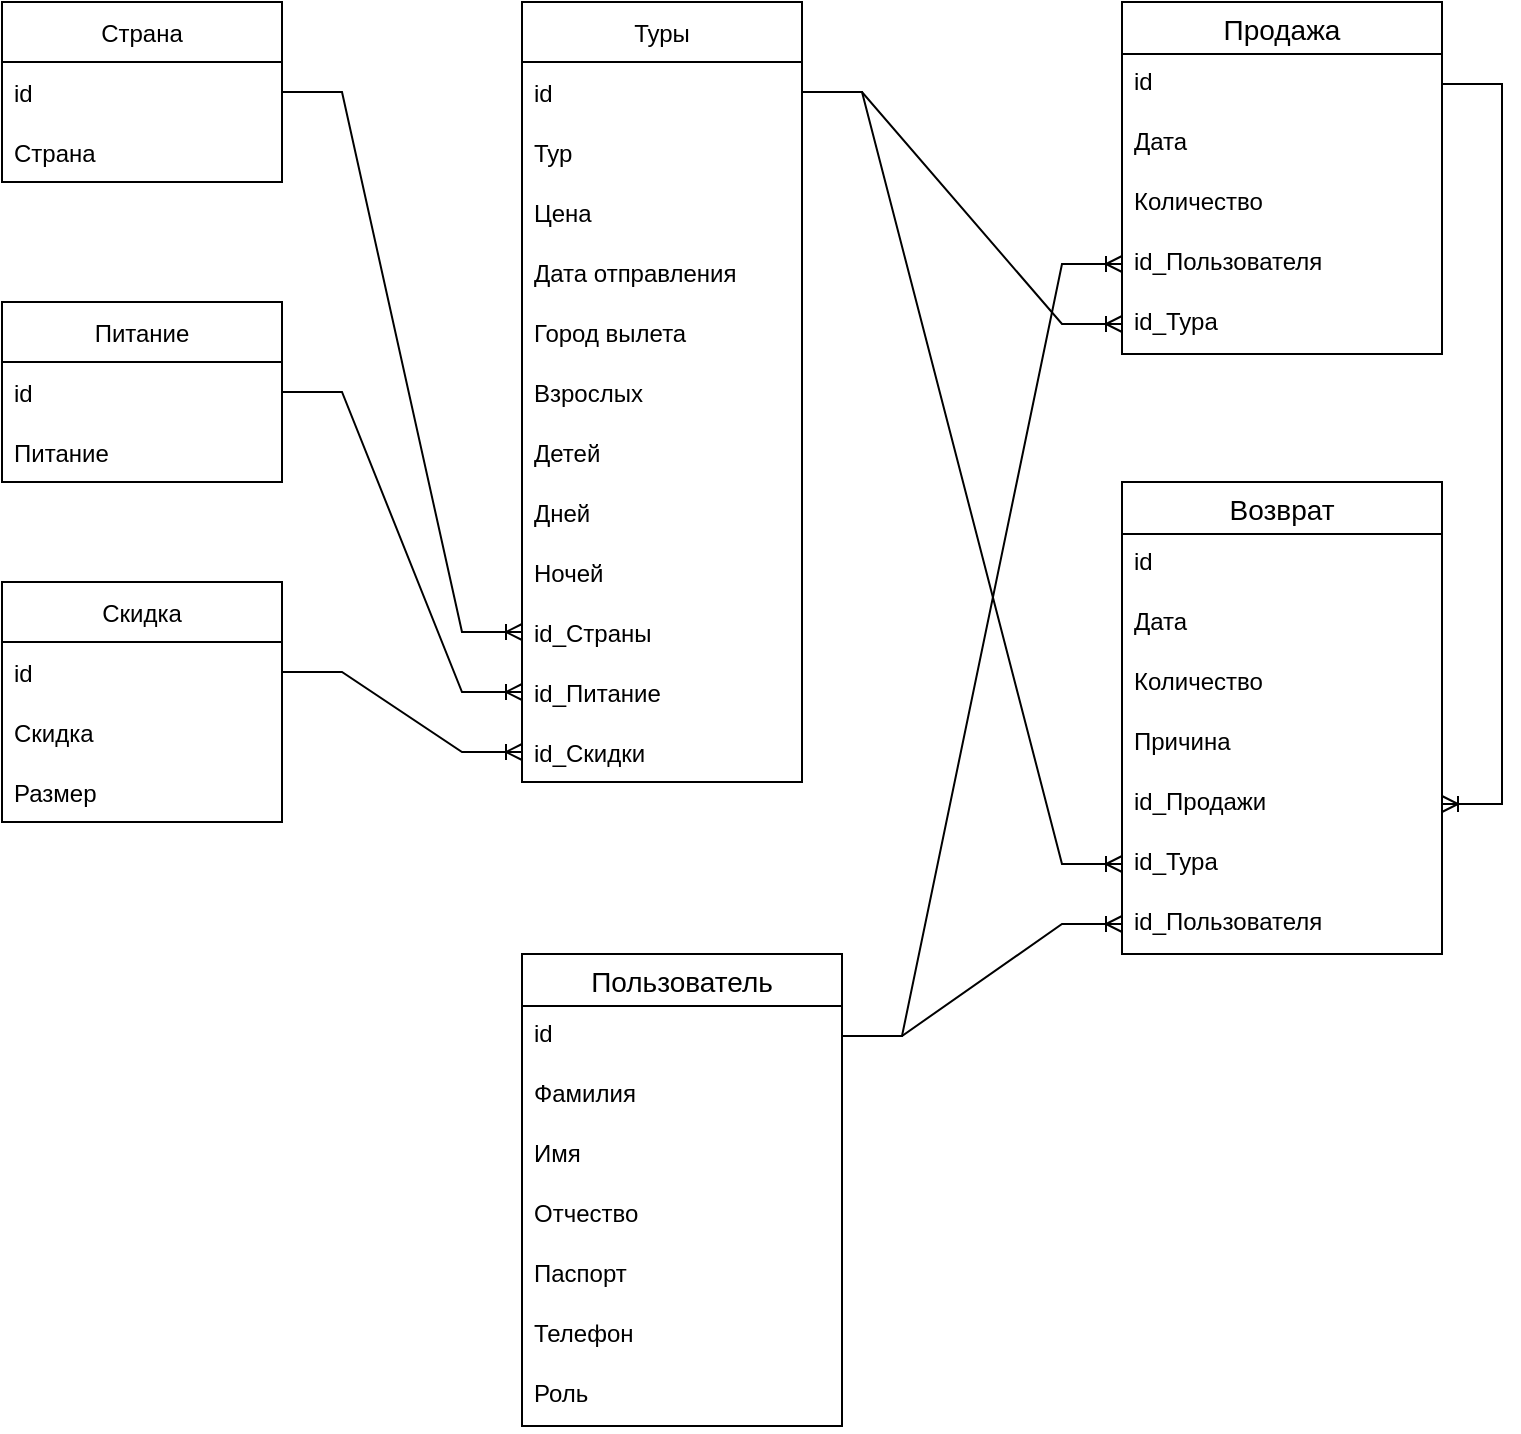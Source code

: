 <mxfile>
    <diagram id="C5RBs43oDa-KdzZeNtuy" name="Page-1">
        <mxGraphModel dx="897" dy="660" grid="0" gridSize="10" guides="1" tooltips="1" connect="1" arrows="1" fold="1" page="0" pageScale="1" pageWidth="827" pageHeight="1169" background="none" math="0" shadow="0">
            <root>
                <mxCell id="WIyWlLk6GJQsqaUBKTNV-0"/>
                <mxCell id="WIyWlLk6GJQsqaUBKTNV-1" parent="WIyWlLk6GJQsqaUBKTNV-0"/>
                <mxCell id="uEGZvK5YRfsA6vm7p8ls-0" value="Туры" style="swimlane;fontStyle=0;childLayout=stackLayout;horizontal=1;startSize=30;horizontalStack=0;resizeParent=1;resizeParentMax=0;resizeLast=0;collapsible=1;marginBottom=0;" parent="WIyWlLk6GJQsqaUBKTNV-1" vertex="1">
                    <mxGeometry x="290" y="70" width="140" height="390" as="geometry">
                        <mxRectangle x="290" y="70" width="60" height="30" as="alternateBounds"/>
                    </mxGeometry>
                </mxCell>
                <mxCell id="uEGZvK5YRfsA6vm7p8ls-1" value="id" style="text;strokeColor=none;fillColor=none;align=left;verticalAlign=middle;spacingLeft=4;spacingRight=4;overflow=hidden;points=[[0,0.5],[1,0.5]];portConstraint=eastwest;rotatable=0;" parent="uEGZvK5YRfsA6vm7p8ls-0" vertex="1">
                    <mxGeometry y="30" width="140" height="30" as="geometry"/>
                </mxCell>
                <mxCell id="uEGZvK5YRfsA6vm7p8ls-2" value="Тур" style="text;strokeColor=none;fillColor=none;align=left;verticalAlign=middle;spacingLeft=4;spacingRight=4;overflow=hidden;points=[[0,0.5],[1,0.5]];portConstraint=eastwest;rotatable=0;" parent="uEGZvK5YRfsA6vm7p8ls-0" vertex="1">
                    <mxGeometry y="60" width="140" height="30" as="geometry"/>
                </mxCell>
                <mxCell id="uEGZvK5YRfsA6vm7p8ls-3" value="Цена" style="text;strokeColor=none;fillColor=none;align=left;verticalAlign=middle;spacingLeft=4;spacingRight=4;overflow=hidden;points=[[0,0.5],[1,0.5]];portConstraint=eastwest;rotatable=0;" parent="uEGZvK5YRfsA6vm7p8ls-0" vertex="1">
                    <mxGeometry y="90" width="140" height="30" as="geometry"/>
                </mxCell>
                <mxCell id="uEGZvK5YRfsA6vm7p8ls-5" value="Дата отправления" style="text;strokeColor=none;fillColor=none;align=left;verticalAlign=middle;spacingLeft=4;spacingRight=4;overflow=hidden;points=[[0,0.5],[1,0.5]];portConstraint=eastwest;rotatable=0;" parent="uEGZvK5YRfsA6vm7p8ls-0" vertex="1">
                    <mxGeometry y="120" width="140" height="30" as="geometry"/>
                </mxCell>
                <mxCell id="uEGZvK5YRfsA6vm7p8ls-6" value="Город вылета" style="text;strokeColor=none;fillColor=none;align=left;verticalAlign=middle;spacingLeft=4;spacingRight=4;overflow=hidden;points=[[0,0.5],[1,0.5]];portConstraint=eastwest;rotatable=0;" parent="uEGZvK5YRfsA6vm7p8ls-0" vertex="1">
                    <mxGeometry y="150" width="140" height="30" as="geometry"/>
                </mxCell>
                <mxCell id="uEGZvK5YRfsA6vm7p8ls-7" value="Взрослых" style="text;strokeColor=none;fillColor=none;align=left;verticalAlign=middle;spacingLeft=4;spacingRight=4;overflow=hidden;points=[[0,0.5],[1,0.5]];portConstraint=eastwest;rotatable=0;" parent="uEGZvK5YRfsA6vm7p8ls-0" vertex="1">
                    <mxGeometry y="180" width="140" height="30" as="geometry"/>
                </mxCell>
                <mxCell id="uEGZvK5YRfsA6vm7p8ls-8" value="Детей" style="text;strokeColor=none;fillColor=none;align=left;verticalAlign=middle;spacingLeft=4;spacingRight=4;overflow=hidden;points=[[0,0.5],[1,0.5]];portConstraint=eastwest;rotatable=0;" parent="uEGZvK5YRfsA6vm7p8ls-0" vertex="1">
                    <mxGeometry y="210" width="140" height="30" as="geometry"/>
                </mxCell>
                <mxCell id="uEGZvK5YRfsA6vm7p8ls-13" value="Дней" style="text;strokeColor=none;fillColor=none;align=left;verticalAlign=middle;spacingLeft=4;spacingRight=4;overflow=hidden;points=[[0,0.5],[1,0.5]];portConstraint=eastwest;rotatable=0;" parent="uEGZvK5YRfsA6vm7p8ls-0" vertex="1">
                    <mxGeometry y="240" width="140" height="30" as="geometry"/>
                </mxCell>
                <mxCell id="uEGZvK5YRfsA6vm7p8ls-12" value="Ночей" style="text;strokeColor=none;fillColor=none;align=left;verticalAlign=middle;spacingLeft=4;spacingRight=4;overflow=hidden;points=[[0,0.5],[1,0.5]];portConstraint=eastwest;rotatable=0;" parent="uEGZvK5YRfsA6vm7p8ls-0" vertex="1">
                    <mxGeometry y="270" width="140" height="30" as="geometry"/>
                </mxCell>
                <mxCell id="uEGZvK5YRfsA6vm7p8ls-11" value="id_Страны" style="text;strokeColor=none;fillColor=none;align=left;verticalAlign=middle;spacingLeft=4;spacingRight=4;overflow=hidden;points=[[0,0.5],[1,0.5]];portConstraint=eastwest;rotatable=0;" parent="uEGZvK5YRfsA6vm7p8ls-0" vertex="1">
                    <mxGeometry y="300" width="140" height="30" as="geometry"/>
                </mxCell>
                <mxCell id="uEGZvK5YRfsA6vm7p8ls-10" value="id_Питание" style="text;strokeColor=none;fillColor=none;align=left;verticalAlign=middle;spacingLeft=4;spacingRight=4;overflow=hidden;points=[[0,0.5],[1,0.5]];portConstraint=eastwest;rotatable=0;" parent="uEGZvK5YRfsA6vm7p8ls-0" vertex="1">
                    <mxGeometry y="330" width="140" height="30" as="geometry"/>
                </mxCell>
                <mxCell id="uEGZvK5YRfsA6vm7p8ls-9" value="id_Скидки" style="text;strokeColor=none;fillColor=none;align=left;verticalAlign=middle;spacingLeft=4;spacingRight=4;overflow=hidden;points=[[0,0.5],[1,0.5]];portConstraint=eastwest;rotatable=0;" parent="uEGZvK5YRfsA6vm7p8ls-0" vertex="1">
                    <mxGeometry y="360" width="140" height="30" as="geometry"/>
                </mxCell>
                <mxCell id="uEGZvK5YRfsA6vm7p8ls-15" value="Страна" style="swimlane;fontStyle=0;childLayout=stackLayout;horizontal=1;startSize=30;horizontalStack=0;resizeParent=1;resizeParentMax=0;resizeLast=0;collapsible=1;marginBottom=0;" parent="WIyWlLk6GJQsqaUBKTNV-1" vertex="1">
                    <mxGeometry x="30" y="70" width="140" height="90" as="geometry"/>
                </mxCell>
                <mxCell id="uEGZvK5YRfsA6vm7p8ls-16" value="id" style="text;strokeColor=none;fillColor=none;align=left;verticalAlign=middle;spacingLeft=4;spacingRight=4;overflow=hidden;points=[[0,0.5],[1,0.5]];portConstraint=eastwest;rotatable=0;" parent="uEGZvK5YRfsA6vm7p8ls-15" vertex="1">
                    <mxGeometry y="30" width="140" height="30" as="geometry"/>
                </mxCell>
                <mxCell id="uEGZvK5YRfsA6vm7p8ls-17" value="Страна" style="text;strokeColor=none;fillColor=none;align=left;verticalAlign=middle;spacingLeft=4;spacingRight=4;overflow=hidden;points=[[0,0.5],[1,0.5]];portConstraint=eastwest;rotatable=0;" parent="uEGZvK5YRfsA6vm7p8ls-15" vertex="1">
                    <mxGeometry y="60" width="140" height="30" as="geometry"/>
                </mxCell>
                <mxCell id="uEGZvK5YRfsA6vm7p8ls-19" value="Питание" style="swimlane;fontStyle=0;childLayout=stackLayout;horizontal=1;startSize=30;horizontalStack=0;resizeParent=1;resizeParentMax=0;resizeLast=0;collapsible=1;marginBottom=0;" parent="WIyWlLk6GJQsqaUBKTNV-1" vertex="1">
                    <mxGeometry x="30" y="220" width="140" height="90" as="geometry"/>
                </mxCell>
                <mxCell id="uEGZvK5YRfsA6vm7p8ls-20" value="id" style="text;strokeColor=none;fillColor=none;align=left;verticalAlign=middle;spacingLeft=4;spacingRight=4;overflow=hidden;points=[[0,0.5],[1,0.5]];portConstraint=eastwest;rotatable=0;" parent="uEGZvK5YRfsA6vm7p8ls-19" vertex="1">
                    <mxGeometry y="30" width="140" height="30" as="geometry"/>
                </mxCell>
                <mxCell id="uEGZvK5YRfsA6vm7p8ls-21" value="Питание" style="text;strokeColor=none;fillColor=none;align=left;verticalAlign=middle;spacingLeft=4;spacingRight=4;overflow=hidden;points=[[0,0.5],[1,0.5]];portConstraint=eastwest;rotatable=0;" parent="uEGZvK5YRfsA6vm7p8ls-19" vertex="1">
                    <mxGeometry y="60" width="140" height="30" as="geometry"/>
                </mxCell>
                <mxCell id="uEGZvK5YRfsA6vm7p8ls-23" value="Скидка" style="swimlane;fontStyle=0;childLayout=stackLayout;horizontal=1;startSize=30;horizontalStack=0;resizeParent=1;resizeParentMax=0;resizeLast=0;collapsible=1;marginBottom=0;" parent="WIyWlLk6GJQsqaUBKTNV-1" vertex="1">
                    <mxGeometry x="30" y="360" width="140" height="120" as="geometry"/>
                </mxCell>
                <mxCell id="uEGZvK5YRfsA6vm7p8ls-24" value="id" style="text;strokeColor=none;fillColor=none;align=left;verticalAlign=middle;spacingLeft=4;spacingRight=4;overflow=hidden;points=[[0,0.5],[1,0.5]];portConstraint=eastwest;rotatable=0;" parent="uEGZvK5YRfsA6vm7p8ls-23" vertex="1">
                    <mxGeometry y="30" width="140" height="30" as="geometry"/>
                </mxCell>
                <mxCell id="uEGZvK5YRfsA6vm7p8ls-25" value="Скидка" style="text;strokeColor=none;fillColor=none;align=left;verticalAlign=middle;spacingLeft=4;spacingRight=4;overflow=hidden;points=[[0,0.5],[1,0.5]];portConstraint=eastwest;rotatable=0;" parent="uEGZvK5YRfsA6vm7p8ls-23" vertex="1">
                    <mxGeometry y="60" width="140" height="30" as="geometry"/>
                </mxCell>
                <mxCell id="uEGZvK5YRfsA6vm7p8ls-27" value="Размер" style="text;strokeColor=none;fillColor=none;align=left;verticalAlign=middle;spacingLeft=4;spacingRight=4;overflow=hidden;points=[[0,0.5],[1,0.5]];portConstraint=eastwest;rotatable=0;" parent="uEGZvK5YRfsA6vm7p8ls-23" vertex="1">
                    <mxGeometry y="90" width="140" height="30" as="geometry"/>
                </mxCell>
                <mxCell id="uEGZvK5YRfsA6vm7p8ls-29" value="" style="edgeStyle=entityRelationEdgeStyle;fontSize=12;html=1;endArrow=ERoneToMany;rounded=0;exitX=1;exitY=0.5;exitDx=0;exitDy=0;entryX=0;entryY=0.5;entryDx=0;entryDy=0;" parent="WIyWlLk6GJQsqaUBKTNV-1" source="uEGZvK5YRfsA6vm7p8ls-16" target="uEGZvK5YRfsA6vm7p8ls-11" edge="1">
                    <mxGeometry width="100" height="100" relative="1" as="geometry">
                        <mxPoint x="180" y="220" as="sourcePoint"/>
                        <mxPoint x="280" y="120" as="targetPoint"/>
                    </mxGeometry>
                </mxCell>
                <mxCell id="uEGZvK5YRfsA6vm7p8ls-32" value="Продажа" style="swimlane;fontStyle=0;childLayout=stackLayout;horizontal=1;startSize=26;horizontalStack=0;resizeParent=1;resizeParentMax=0;resizeLast=0;collapsible=1;marginBottom=0;align=center;fontSize=14;" parent="WIyWlLk6GJQsqaUBKTNV-1" vertex="1">
                    <mxGeometry x="590" y="70" width="160" height="176" as="geometry"/>
                </mxCell>
                <mxCell id="uEGZvK5YRfsA6vm7p8ls-33" value="id" style="text;strokeColor=none;fillColor=none;spacingLeft=4;spacingRight=4;overflow=hidden;rotatable=0;points=[[0,0.5],[1,0.5]];portConstraint=eastwest;fontSize=12;" parent="uEGZvK5YRfsA6vm7p8ls-32" vertex="1">
                    <mxGeometry y="26" width="160" height="30" as="geometry"/>
                </mxCell>
                <mxCell id="uEGZvK5YRfsA6vm7p8ls-34" value="Дата" style="text;strokeColor=none;fillColor=none;spacingLeft=4;spacingRight=4;overflow=hidden;rotatable=0;points=[[0,0.5],[1,0.5]];portConstraint=eastwest;fontSize=12;" parent="uEGZvK5YRfsA6vm7p8ls-32" vertex="1">
                    <mxGeometry y="56" width="160" height="30" as="geometry"/>
                </mxCell>
                <mxCell id="uEGZvK5YRfsA6vm7p8ls-35" value="Количество" style="text;strokeColor=none;fillColor=none;spacingLeft=4;spacingRight=4;overflow=hidden;rotatable=0;points=[[0,0.5],[1,0.5]];portConstraint=eastwest;fontSize=12;" parent="uEGZvK5YRfsA6vm7p8ls-32" vertex="1">
                    <mxGeometry y="86" width="160" height="30" as="geometry"/>
                </mxCell>
                <mxCell id="uEGZvK5YRfsA6vm7p8ls-40" value="id_Пользователя" style="text;strokeColor=none;fillColor=none;spacingLeft=4;spacingRight=4;overflow=hidden;rotatable=0;points=[[0,0.5],[1,0.5]];portConstraint=eastwest;fontSize=12;" parent="uEGZvK5YRfsA6vm7p8ls-32" vertex="1">
                    <mxGeometry y="116" width="160" height="30" as="geometry"/>
                </mxCell>
                <mxCell id="uEGZvK5YRfsA6vm7p8ls-41" value="id_Тура" style="text;strokeColor=none;fillColor=none;spacingLeft=4;spacingRight=4;overflow=hidden;rotatable=0;points=[[0,0.5],[1,0.5]];portConstraint=eastwest;fontSize=12;" parent="uEGZvK5YRfsA6vm7p8ls-32" vertex="1">
                    <mxGeometry y="146" width="160" height="30" as="geometry"/>
                </mxCell>
                <mxCell id="uEGZvK5YRfsA6vm7p8ls-36" value="Возврат" style="swimlane;fontStyle=0;childLayout=stackLayout;horizontal=1;startSize=26;horizontalStack=0;resizeParent=1;resizeParentMax=0;resizeLast=0;collapsible=1;marginBottom=0;align=center;fontSize=14;" parent="WIyWlLk6GJQsqaUBKTNV-1" vertex="1">
                    <mxGeometry x="590" y="310" width="160" height="236" as="geometry"/>
                </mxCell>
                <mxCell id="uEGZvK5YRfsA6vm7p8ls-37" value="id" style="text;strokeColor=none;fillColor=none;spacingLeft=4;spacingRight=4;overflow=hidden;rotatable=0;points=[[0,0.5],[1,0.5]];portConstraint=eastwest;fontSize=12;" parent="uEGZvK5YRfsA6vm7p8ls-36" vertex="1">
                    <mxGeometry y="26" width="160" height="30" as="geometry"/>
                </mxCell>
                <mxCell id="uEGZvK5YRfsA6vm7p8ls-38" value="Дата" style="text;strokeColor=none;fillColor=none;spacingLeft=4;spacingRight=4;overflow=hidden;rotatable=0;points=[[0,0.5],[1,0.5]];portConstraint=eastwest;fontSize=12;" parent="uEGZvK5YRfsA6vm7p8ls-36" vertex="1">
                    <mxGeometry y="56" width="160" height="30" as="geometry"/>
                </mxCell>
                <mxCell id="uEGZvK5YRfsA6vm7p8ls-39" value="Количество" style="text;strokeColor=none;fillColor=none;spacingLeft=4;spacingRight=4;overflow=hidden;rotatable=0;points=[[0,0.5],[1,0.5]];portConstraint=eastwest;fontSize=12;" parent="uEGZvK5YRfsA6vm7p8ls-36" vertex="1">
                    <mxGeometry y="86" width="160" height="30" as="geometry"/>
                </mxCell>
                <mxCell id="uEGZvK5YRfsA6vm7p8ls-42" value="Причина" style="text;strokeColor=none;fillColor=none;spacingLeft=4;spacingRight=4;overflow=hidden;rotatable=0;points=[[0,0.5],[1,0.5]];portConstraint=eastwest;fontSize=12;" parent="uEGZvK5YRfsA6vm7p8ls-36" vertex="1">
                    <mxGeometry y="116" width="160" height="30" as="geometry"/>
                </mxCell>
                <mxCell id="uEGZvK5YRfsA6vm7p8ls-43" value="id_Продажи" style="text;strokeColor=none;fillColor=none;spacingLeft=4;spacingRight=4;overflow=hidden;rotatable=0;points=[[0,0.5],[1,0.5]];portConstraint=eastwest;fontSize=12;" parent="uEGZvK5YRfsA6vm7p8ls-36" vertex="1">
                    <mxGeometry y="146" width="160" height="30" as="geometry"/>
                </mxCell>
                <mxCell id="uEGZvK5YRfsA6vm7p8ls-44" value="id_Тура" style="text;strokeColor=none;fillColor=none;spacingLeft=4;spacingRight=4;overflow=hidden;rotatable=0;points=[[0,0.5],[1,0.5]];portConstraint=eastwest;fontSize=12;" parent="uEGZvK5YRfsA6vm7p8ls-36" vertex="1">
                    <mxGeometry y="176" width="160" height="30" as="geometry"/>
                </mxCell>
                <mxCell id="uEGZvK5YRfsA6vm7p8ls-45" value="id_Пользователя" style="text;strokeColor=none;fillColor=none;spacingLeft=4;spacingRight=4;overflow=hidden;rotatable=0;points=[[0,0.5],[1,0.5]];portConstraint=eastwest;fontSize=12;" parent="uEGZvK5YRfsA6vm7p8ls-36" vertex="1">
                    <mxGeometry y="206" width="160" height="30" as="geometry"/>
                </mxCell>
                <mxCell id="uEGZvK5YRfsA6vm7p8ls-46" value="Пользователь" style="swimlane;fontStyle=0;childLayout=stackLayout;horizontal=1;startSize=26;horizontalStack=0;resizeParent=1;resizeParentMax=0;resizeLast=0;collapsible=1;marginBottom=0;align=center;fontSize=14;" parent="WIyWlLk6GJQsqaUBKTNV-1" vertex="1">
                    <mxGeometry x="290" y="546" width="160" height="236" as="geometry"/>
                </mxCell>
                <mxCell id="uEGZvK5YRfsA6vm7p8ls-47" value="id" style="text;strokeColor=none;fillColor=none;spacingLeft=4;spacingRight=4;overflow=hidden;rotatable=0;points=[[0,0.5],[1,0.5]];portConstraint=eastwest;fontSize=12;" parent="uEGZvK5YRfsA6vm7p8ls-46" vertex="1">
                    <mxGeometry y="26" width="160" height="30" as="geometry"/>
                </mxCell>
                <mxCell id="uEGZvK5YRfsA6vm7p8ls-48" value="Фамилия" style="text;strokeColor=none;fillColor=none;spacingLeft=4;spacingRight=4;overflow=hidden;rotatable=0;points=[[0,0.5],[1,0.5]];portConstraint=eastwest;fontSize=12;" parent="uEGZvK5YRfsA6vm7p8ls-46" vertex="1">
                    <mxGeometry y="56" width="160" height="30" as="geometry"/>
                </mxCell>
                <mxCell id="uEGZvK5YRfsA6vm7p8ls-49" value="Имя" style="text;strokeColor=none;fillColor=none;spacingLeft=4;spacingRight=4;overflow=hidden;rotatable=0;points=[[0,0.5],[1,0.5]];portConstraint=eastwest;fontSize=12;" parent="uEGZvK5YRfsA6vm7p8ls-46" vertex="1">
                    <mxGeometry y="86" width="160" height="30" as="geometry"/>
                </mxCell>
                <mxCell id="uEGZvK5YRfsA6vm7p8ls-50" value="Отчество" style="text;strokeColor=none;fillColor=none;spacingLeft=4;spacingRight=4;overflow=hidden;rotatable=0;points=[[0,0.5],[1,0.5]];portConstraint=eastwest;fontSize=12;" parent="uEGZvK5YRfsA6vm7p8ls-46" vertex="1">
                    <mxGeometry y="116" width="160" height="30" as="geometry"/>
                </mxCell>
                <mxCell id="uEGZvK5YRfsA6vm7p8ls-51" value="Паспорт" style="text;strokeColor=none;fillColor=none;spacingLeft=4;spacingRight=4;overflow=hidden;rotatable=0;points=[[0,0.5],[1,0.5]];portConstraint=eastwest;fontSize=12;" parent="uEGZvK5YRfsA6vm7p8ls-46" vertex="1">
                    <mxGeometry y="146" width="160" height="30" as="geometry"/>
                </mxCell>
                <mxCell id="uEGZvK5YRfsA6vm7p8ls-52" value="Телефон" style="text;strokeColor=none;fillColor=none;spacingLeft=4;spacingRight=4;overflow=hidden;rotatable=0;points=[[0,0.5],[1,0.5]];portConstraint=eastwest;fontSize=12;" parent="uEGZvK5YRfsA6vm7p8ls-46" vertex="1">
                    <mxGeometry y="176" width="160" height="30" as="geometry"/>
                </mxCell>
                <mxCell id="0" value="Роль" style="text;strokeColor=none;fillColor=none;spacingLeft=4;spacingRight=4;overflow=hidden;rotatable=0;points=[[0,0.5],[1,0.5]];portConstraint=eastwest;fontSize=12;" vertex="1" parent="uEGZvK5YRfsA6vm7p8ls-46">
                    <mxGeometry y="206" width="160" height="30" as="geometry"/>
                </mxCell>
                <mxCell id="uEGZvK5YRfsA6vm7p8ls-58" value="" style="edgeStyle=entityRelationEdgeStyle;fontSize=12;html=1;endArrow=ERoneToMany;rounded=0;exitX=1;exitY=0.5;exitDx=0;exitDy=0;entryX=0;entryY=0.5;entryDx=0;entryDy=0;" parent="WIyWlLk6GJQsqaUBKTNV-1" source="uEGZvK5YRfsA6vm7p8ls-47" target="uEGZvK5YRfsA6vm7p8ls-40" edge="1">
                    <mxGeometry width="100" height="100" relative="1" as="geometry">
                        <mxPoint x="520" y="770" as="sourcePoint"/>
                        <mxPoint x="620" y="670" as="targetPoint"/>
                    </mxGeometry>
                </mxCell>
                <mxCell id="uEGZvK5YRfsA6vm7p8ls-59" value="" style="edgeStyle=entityRelationEdgeStyle;fontSize=12;html=1;endArrow=ERoneToMany;rounded=0;entryX=0;entryY=0.5;entryDx=0;entryDy=0;exitX=1;exitY=0.5;exitDx=0;exitDy=0;" parent="WIyWlLk6GJQsqaUBKTNV-1" source="uEGZvK5YRfsA6vm7p8ls-47" target="uEGZvK5YRfsA6vm7p8ls-45" edge="1">
                    <mxGeometry width="100" height="100" relative="1" as="geometry">
                        <mxPoint x="480" y="620" as="sourcePoint"/>
                        <mxPoint x="530" y="211" as="targetPoint"/>
                    </mxGeometry>
                </mxCell>
                <mxCell id="uEGZvK5YRfsA6vm7p8ls-63" value="" style="edgeStyle=entityRelationEdgeStyle;fontSize=12;html=1;endArrow=ERoneToMany;rounded=0;exitX=1;exitY=0.5;exitDx=0;exitDy=0;entryX=0;entryY=0.5;entryDx=0;entryDy=0;" parent="WIyWlLk6GJQsqaUBKTNV-1" source="uEGZvK5YRfsA6vm7p8ls-20" target="uEGZvK5YRfsA6vm7p8ls-10" edge="1">
                    <mxGeometry width="100" height="100" relative="1" as="geometry">
                        <mxPoint x="80" y="730" as="sourcePoint"/>
                        <mxPoint x="180" y="630" as="targetPoint"/>
                    </mxGeometry>
                </mxCell>
                <mxCell id="uEGZvK5YRfsA6vm7p8ls-64" value="" style="edgeStyle=entityRelationEdgeStyle;fontSize=12;html=1;endArrow=ERoneToMany;rounded=0;exitX=1;exitY=0.5;exitDx=0;exitDy=0;entryX=0;entryY=0.5;entryDx=0;entryDy=0;" parent="WIyWlLk6GJQsqaUBKTNV-1" source="uEGZvK5YRfsA6vm7p8ls-24" target="uEGZvK5YRfsA6vm7p8ls-9" edge="1">
                    <mxGeometry width="100" height="100" relative="1" as="geometry">
                        <mxPoint x="180" y="275" as="sourcePoint"/>
                        <mxPoint x="300" y="425" as="targetPoint"/>
                    </mxGeometry>
                </mxCell>
                <mxCell id="uEGZvK5YRfsA6vm7p8ls-65" value="" style="edgeStyle=entityRelationEdgeStyle;fontSize=12;html=1;endArrow=ERoneToMany;rounded=0;exitX=1;exitY=0.5;exitDx=0;exitDy=0;entryX=0;entryY=0.5;entryDx=0;entryDy=0;" parent="WIyWlLk6GJQsqaUBKTNV-1" source="uEGZvK5YRfsA6vm7p8ls-1" target="uEGZvK5YRfsA6vm7p8ls-44" edge="1">
                    <mxGeometry width="100" height="100" relative="1" as="geometry">
                        <mxPoint x="190" y="285" as="sourcePoint"/>
                        <mxPoint x="310" y="435" as="targetPoint"/>
                    </mxGeometry>
                </mxCell>
                <mxCell id="uEGZvK5YRfsA6vm7p8ls-66" value="" style="edgeStyle=entityRelationEdgeStyle;fontSize=12;html=1;endArrow=ERoneToMany;rounded=0;exitX=1;exitY=0.5;exitDx=0;exitDy=0;entryX=0;entryY=0.5;entryDx=0;entryDy=0;" parent="WIyWlLk6GJQsqaUBKTNV-1" source="uEGZvK5YRfsA6vm7p8ls-1" target="uEGZvK5YRfsA6vm7p8ls-41" edge="1">
                    <mxGeometry width="100" height="100" relative="1" as="geometry">
                        <mxPoint x="200" y="295" as="sourcePoint"/>
                        <mxPoint x="320" y="445" as="targetPoint"/>
                    </mxGeometry>
                </mxCell>
                <mxCell id="uEGZvK5YRfsA6vm7p8ls-67" value="" style="edgeStyle=entityRelationEdgeStyle;fontSize=12;html=1;endArrow=ERoneToMany;rounded=0;exitX=1;exitY=0.5;exitDx=0;exitDy=0;" parent="WIyWlLk6GJQsqaUBKTNV-1" source="uEGZvK5YRfsA6vm7p8ls-33" target="uEGZvK5YRfsA6vm7p8ls-43" edge="1">
                    <mxGeometry width="100" height="100" relative="1" as="geometry">
                        <mxPoint x="830" y="370" as="sourcePoint"/>
                        <mxPoint x="930" y="270" as="targetPoint"/>
                    </mxGeometry>
                </mxCell>
            </root>
        </mxGraphModel>
    </diagram>
</mxfile>